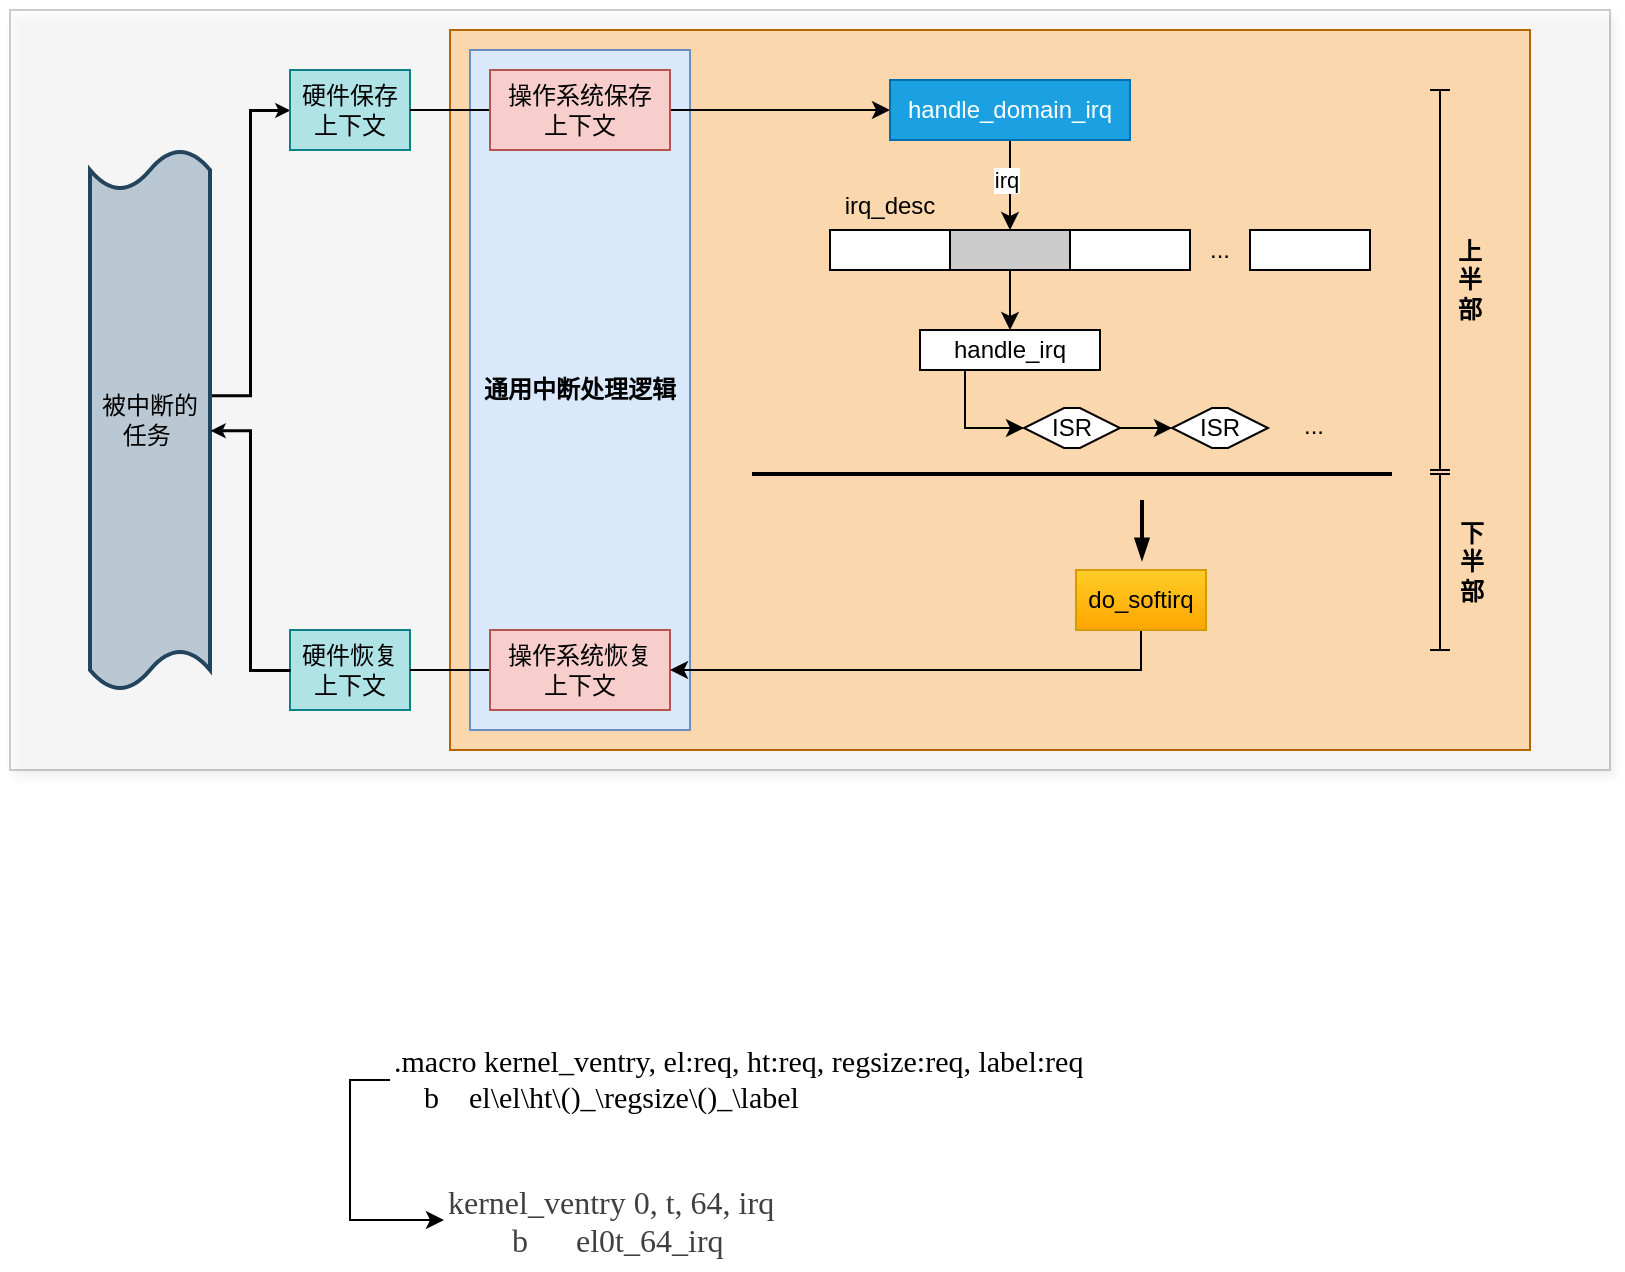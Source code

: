 <mxfile version="28.2.0" pages="2">
  <diagram name="第 1 页" id="grWxHXJj6rzBnJHJz1EA">
    <mxGraphModel dx="1839" dy="1023" grid="1" gridSize="10" guides="1" tooltips="1" connect="1" arrows="1" fold="1" page="1" pageScale="1" pageWidth="827" pageHeight="1169" math="0" shadow="0">
      <root>
        <mxCell id="0" />
        <mxCell id="1" parent="0" />
        <mxCell id="7QD5l-WdNm-53nlI8r7u-1" value="" style="rounded=0;whiteSpace=wrap;html=1;shadow=1;opacity=20;" parent="1" vertex="1">
          <mxGeometry x="7" y="90" width="800" height="380" as="geometry" />
        </mxCell>
        <mxCell id="7QD5l-WdNm-53nlI8r7u-2" value="" style="rounded=0;whiteSpace=wrap;html=1;fillColor=#fad7ac;strokeColor=#b46504;" parent="1" vertex="1">
          <mxGeometry x="227" y="100" width="540" height="360" as="geometry" />
        </mxCell>
        <mxCell id="7QD5l-WdNm-53nlI8r7u-3" style="edgeStyle=elbowEdgeStyle;rounded=0;orthogonalLoop=1;jettySize=auto;html=1;exitX=1.008;exitY=0.454;exitDx=0;exitDy=0;exitPerimeter=0;entryX=0;entryY=0.5;entryDx=0;entryDy=0;curved=0;strokeWidth=1.5;endSize=3;" parent="1" source="7QD5l-WdNm-53nlI8r7u-5" target="7QD5l-WdNm-53nlI8r7u-6" edge="1">
          <mxGeometry relative="1" as="geometry" />
        </mxCell>
        <mxCell id="7QD5l-WdNm-53nlI8r7u-5" value="被中断的任务&amp;nbsp;" style="shape=tape;whiteSpace=wrap;html=1;strokeWidth=2;size=0.074;fillColor=#bac8d3;strokeColor=#23445d;" parent="1" vertex="1">
          <mxGeometry x="47" y="160" width="60" height="270" as="geometry" />
        </mxCell>
        <mxCell id="7QD5l-WdNm-53nlI8r7u-6" value="硬件保存上下文" style="rounded=0;whiteSpace=wrap;html=1;fillColor=#b0e3e6;strokeColor=#0e8088;" parent="1" vertex="1">
          <mxGeometry x="147" y="120" width="60" height="40" as="geometry" />
        </mxCell>
        <mxCell id="7QD5l-WdNm-53nlI8r7u-7" value="硬件恢复上下文" style="rounded=0;whiteSpace=wrap;html=1;fillColor=#b0e3e6;strokeColor=#0e8088;" parent="1" vertex="1">
          <mxGeometry x="147" y="400" width="60" height="40" as="geometry" />
        </mxCell>
        <mxCell id="7QD5l-WdNm-53nlI8r7u-8" value="通用中断处理逻辑" style="rounded=0;whiteSpace=wrap;html=1;fillColor=#dae8fc;strokeColor=#6c8ebf;fontStyle=1" parent="1" vertex="1">
          <mxGeometry x="237" y="110" width="110" height="340" as="geometry" />
        </mxCell>
        <mxCell id="7QD5l-WdNm-53nlI8r7u-9" style="edgeStyle=orthogonalEdgeStyle;rounded=0;orthogonalLoop=1;jettySize=auto;html=1;exitX=1;exitY=0.5;exitDx=0;exitDy=0;entryX=0;entryY=0.5;entryDx=0;entryDy=0;endArrow=none;endFill=0;" parent="1" source="7QD5l-WdNm-53nlI8r7u-6" target="7QD5l-WdNm-53nlI8r7u-12" edge="1">
          <mxGeometry relative="1" as="geometry">
            <mxPoint x="247" y="140" as="sourcePoint" />
          </mxGeometry>
        </mxCell>
        <mxCell id="7QD5l-WdNm-53nlI8r7u-10" style="edgeStyle=orthogonalEdgeStyle;rounded=0;orthogonalLoop=1;jettySize=auto;html=1;exitX=1;exitY=0.5;exitDx=0;exitDy=0;entryX=0;entryY=0.5;entryDx=0;entryDy=0;endArrow=none;endFill=0;" parent="1" source="7QD5l-WdNm-53nlI8r7u-7" target="7QD5l-WdNm-53nlI8r7u-13" edge="1">
          <mxGeometry relative="1" as="geometry">
            <mxPoint x="247" y="420" as="sourcePoint" />
          </mxGeometry>
        </mxCell>
        <mxCell id="7QD5l-WdNm-53nlI8r7u-11" style="edgeStyle=orthogonalEdgeStyle;rounded=0;orthogonalLoop=1;jettySize=auto;html=1;exitX=1;exitY=0.5;exitDx=0;exitDy=0;entryX=0;entryY=0.5;entryDx=0;entryDy=0;" parent="1" source="7QD5l-WdNm-53nlI8r7u-12" target="7QD5l-WdNm-53nlI8r7u-30" edge="1">
          <mxGeometry relative="1" as="geometry" />
        </mxCell>
        <mxCell id="7QD5l-WdNm-53nlI8r7u-12" value="操作系统保存&lt;br&gt;上下文" style="rounded=0;whiteSpace=wrap;html=1;fillColor=#f8cecc;strokeColor=#b85450;" parent="1" vertex="1">
          <mxGeometry x="247" y="120" width="90" height="40" as="geometry" />
        </mxCell>
        <mxCell id="7QD5l-WdNm-53nlI8r7u-13" value="操作系统恢复&lt;br&gt;上下文" style="rounded=0;whiteSpace=wrap;html=1;fillColor=#f8cecc;strokeColor=#b85450;" parent="1" vertex="1">
          <mxGeometry x="247" y="400" width="90" height="40" as="geometry" />
        </mxCell>
        <mxCell id="7QD5l-WdNm-53nlI8r7u-14" style="edgeStyle=orthogonalEdgeStyle;rounded=0;orthogonalLoop=1;jettySize=auto;html=1;exitX=0.5;exitY=1;exitDx=0;exitDy=0;entryX=0.5;entryY=0;entryDx=0;entryDy=0;curved=1;" parent="1" source="7QD5l-WdNm-53nlI8r7u-30" target="7QD5l-WdNm-53nlI8r7u-17" edge="1">
          <mxGeometry relative="1" as="geometry" />
        </mxCell>
        <mxCell id="7QD5l-WdNm-53nlI8r7u-15" value="irq" style="edgeLabel;html=1;align=center;verticalAlign=middle;resizable=0;points=[];" parent="7QD5l-WdNm-53nlI8r7u-14" vertex="1" connectable="0">
          <mxGeometry x="-0.139" y="-2" relative="1" as="geometry">
            <mxPoint as="offset" />
          </mxGeometry>
        </mxCell>
        <mxCell id="7QD5l-WdNm-53nlI8r7u-16" style="edgeStyle=orthogonalEdgeStyle;rounded=0;orthogonalLoop=1;jettySize=auto;html=1;exitX=0.5;exitY=1;exitDx=0;exitDy=0;entryX=0.5;entryY=0;entryDx=0;entryDy=0;" parent="1" source="7QD5l-WdNm-53nlI8r7u-17" target="7QD5l-WdNm-53nlI8r7u-23" edge="1">
          <mxGeometry relative="1" as="geometry" />
        </mxCell>
        <mxCell id="7QD5l-WdNm-53nlI8r7u-17" value="" style="rounded=0;whiteSpace=wrap;html=1;fillColor=#CCCCCC;" parent="1" vertex="1">
          <mxGeometry x="477" y="200" width="60" height="20" as="geometry" />
        </mxCell>
        <mxCell id="7QD5l-WdNm-53nlI8r7u-18" value="" style="rounded=0;whiteSpace=wrap;html=1;" parent="1" vertex="1">
          <mxGeometry x="417" y="200" width="60" height="20" as="geometry" />
        </mxCell>
        <mxCell id="7QD5l-WdNm-53nlI8r7u-19" value="" style="rounded=0;whiteSpace=wrap;html=1;" parent="1" vertex="1">
          <mxGeometry x="627" y="200" width="60" height="20" as="geometry" />
        </mxCell>
        <mxCell id="7QD5l-WdNm-53nlI8r7u-20" value="" style="rounded=0;whiteSpace=wrap;html=1;" parent="1" vertex="1">
          <mxGeometry x="537" y="200" width="60" height="20" as="geometry" />
        </mxCell>
        <mxCell id="7QD5l-WdNm-53nlI8r7u-21" value="irq_desc" style="text;html=1;strokeColor=none;fillColor=none;align=center;verticalAlign=middle;whiteSpace=wrap;rounded=0;" parent="1" vertex="1">
          <mxGeometry x="417" y="175" width="60" height="25" as="geometry" />
        </mxCell>
        <mxCell id="7QD5l-WdNm-53nlI8r7u-22" style="edgeStyle=orthogonalEdgeStyle;rounded=0;orthogonalLoop=1;jettySize=auto;html=1;exitX=0.25;exitY=1;exitDx=0;exitDy=0;entryX=0;entryY=0.5;entryDx=0;entryDy=0;" parent="1" source="7QD5l-WdNm-53nlI8r7u-23" target="7QD5l-WdNm-53nlI8r7u-27" edge="1">
          <mxGeometry relative="1" as="geometry" />
        </mxCell>
        <mxCell id="7QD5l-WdNm-53nlI8r7u-23" value="handle_irq" style="rounded=0;whiteSpace=wrap;html=1;" parent="1" vertex="1">
          <mxGeometry x="462" y="250" width="90" height="20" as="geometry" />
        </mxCell>
        <mxCell id="7QD5l-WdNm-53nlI8r7u-24" value="..." style="rounded=0;whiteSpace=wrap;html=1;opacity=0;" parent="1" vertex="1">
          <mxGeometry x="597" y="200" width="30" height="20" as="geometry" />
        </mxCell>
        <mxCell id="7QD5l-WdNm-53nlI8r7u-25" value="ISR" style="shape=hexagon;perimeter=hexagonPerimeter2;whiteSpace=wrap;html=1;fixedSize=1;" parent="1" vertex="1">
          <mxGeometry x="588" y="289" width="48" height="20" as="geometry" />
        </mxCell>
        <mxCell id="7QD5l-WdNm-53nlI8r7u-26" style="edgeStyle=orthogonalEdgeStyle;rounded=0;orthogonalLoop=1;jettySize=auto;html=1;exitX=1;exitY=0.5;exitDx=0;exitDy=0;entryX=0;entryY=0.5;entryDx=0;entryDy=0;" parent="1" source="7QD5l-WdNm-53nlI8r7u-27" target="7QD5l-WdNm-53nlI8r7u-25" edge="1">
          <mxGeometry relative="1" as="geometry" />
        </mxCell>
        <mxCell id="7QD5l-WdNm-53nlI8r7u-27" value="ISR" style="shape=hexagon;perimeter=hexagonPerimeter2;whiteSpace=wrap;html=1;fixedSize=1;" parent="1" vertex="1">
          <mxGeometry x="514" y="289" width="48" height="20" as="geometry" />
        </mxCell>
        <mxCell id="7QD5l-WdNm-53nlI8r7u-28" style="edgeStyle=orthogonalEdgeStyle;rounded=0;orthogonalLoop=1;jettySize=auto;html=1;exitX=0.5;exitY=1;exitDx=0;exitDy=0;entryX=1;entryY=0.5;entryDx=0;entryDy=0;" parent="1" source="7QD5l-WdNm-53nlI8r7u-29" target="7QD5l-WdNm-53nlI8r7u-13" edge="1">
          <mxGeometry relative="1" as="geometry" />
        </mxCell>
        <mxCell id="7QD5l-WdNm-53nlI8r7u-29" value="do_softirq" style="rounded=0;whiteSpace=wrap;html=1;fillColor=#ffcd28;gradientColor=#ffa500;strokeColor=#d79b00;" parent="1" vertex="1">
          <mxGeometry x="540" y="370" width="65" height="30" as="geometry" />
        </mxCell>
        <mxCell id="7QD5l-WdNm-53nlI8r7u-30" value="handle_domain_irq" style="rounded=0;whiteSpace=wrap;html=1;fillColor=#1ba1e2;fontColor=#ffffff;strokeColor=#006EAF;" parent="1" vertex="1">
          <mxGeometry x="447" y="125" width="120" height="30" as="geometry" />
        </mxCell>
        <mxCell id="7QD5l-WdNm-53nlI8r7u-31" value="..." style="rounded=0;whiteSpace=wrap;html=1;opacity=0;" parent="1" vertex="1">
          <mxGeometry x="644" y="288" width="30" height="20" as="geometry" />
        </mxCell>
        <mxCell id="7QD5l-WdNm-53nlI8r7u-32" value="" style="endArrow=blockThin;html=1;rounded=0;strokeWidth=2;endFill=1;" parent="1" edge="1">
          <mxGeometry width="50" height="50" relative="1" as="geometry">
            <mxPoint x="573" y="335" as="sourcePoint" />
            <mxPoint x="573" y="365" as="targetPoint" />
          </mxGeometry>
        </mxCell>
        <mxCell id="7QD5l-WdNm-53nlI8r7u-33" value="" style="shape=crossbar;whiteSpace=wrap;html=1;rounded=1;direction=south;" parent="1" vertex="1">
          <mxGeometry x="717" y="130" width="10" height="190" as="geometry" />
        </mxCell>
        <mxCell id="7QD5l-WdNm-53nlI8r7u-34" value="" style="shape=crossbar;whiteSpace=wrap;html=1;rounded=1;direction=south;" parent="1" vertex="1">
          <mxGeometry x="717" y="322" width="10" height="88" as="geometry" />
        </mxCell>
        <mxCell id="7QD5l-WdNm-53nlI8r7u-37" value="上半部" style="text;strokeColor=none;align=center;fillColor=none;html=1;verticalAlign=middle;whiteSpace=wrap;rounded=0;fontStyle=1" parent="1" vertex="1">
          <mxGeometry x="727" y="130" width="20" height="190" as="geometry" />
        </mxCell>
        <mxCell id="7QD5l-WdNm-53nlI8r7u-38" value="下半部" style="text;strokeColor=none;align=center;fillColor=none;html=1;verticalAlign=middle;whiteSpace=wrap;rounded=0;fontStyle=1" parent="1" vertex="1">
          <mxGeometry x="728" y="322" width="20" height="88" as="geometry" />
        </mxCell>
        <mxCell id="7QD5l-WdNm-53nlI8r7u-40" value="" style="endArrow=none;html=1;strokeWidth=2;rounded=0;" parent="1" edge="1">
          <mxGeometry width="50" height="50" relative="1" as="geometry">
            <mxPoint x="378" y="322" as="sourcePoint" />
            <mxPoint x="698" y="322" as="targetPoint" />
          </mxGeometry>
        </mxCell>
        <mxCell id="7QD5l-WdNm-53nlI8r7u-41" style="edgeStyle=orthogonalEdgeStyle;rounded=0;orthogonalLoop=1;jettySize=auto;html=1;exitX=0;exitY=0.5;exitDx=0;exitDy=0;entryX=0.125;entryY=0.553;entryDx=0;entryDy=0;entryPerimeter=0;strokeWidth=1.5;endSize=3;" parent="1" source="7QD5l-WdNm-53nlI8r7u-7" target="7QD5l-WdNm-53nlI8r7u-1" edge="1">
          <mxGeometry relative="1" as="geometry">
            <Array as="points">
              <mxPoint x="127" y="420" />
              <mxPoint x="127" y="300" />
            </Array>
          </mxGeometry>
        </mxCell>
        <mxCell id="wlHlYkWtf-oGAc-5vOxJ-6" style="edgeStyle=orthogonalEdgeStyle;rounded=0;orthogonalLoop=1;jettySize=auto;html=1;entryX=0;entryY=0.5;entryDx=0;entryDy=0;exitX=0;exitY=0.5;exitDx=0;exitDy=0;fontFamily=Times New Roman;" edge="1" parent="1" source="wlHlYkWtf-oGAc-5vOxJ-2" target="wlHlYkWtf-oGAc-5vOxJ-5">
          <mxGeometry relative="1" as="geometry" />
        </mxCell>
        <mxCell id="wlHlYkWtf-oGAc-5vOxJ-2" value=".macro kernel_ventry, el:req, ht:req, regsize:req, label:req&#xa;    b    el\el\ht\()_\regsize\()_\label" style="text;whiteSpace=wrap;fontSize=15;fontFamily=Times New Roman;" vertex="1" parent="1">
          <mxGeometry x="197" y="600" width="393" height="50" as="geometry" />
        </mxCell>
        <mxCell id="wlHlYkWtf-oGAc-5vOxJ-5" value="&lt;span style=&quot;color: rgba(0, 0, 0, 0.75); font-size: 16px; font-style: normal; font-variant-ligatures: no-common-ligatures; font-variant-caps: normal; font-weight: 400; letter-spacing: normal; orphans: 2; text-align: left; text-indent: 0px; text-transform: none; widows: 2; word-spacing: 0px; -webkit-text-stroke-width: 0px; white-space: normal; background-color: rgb(255, 255, 255); text-decoration-thickness: initial; text-decoration-style: initial; text-decoration-color: initial; float: none; display: inline !important;&quot;&gt;kernel_ventry 0, t, 64, irq&lt;/span&gt;&lt;div&gt;&lt;span style=&quot;color: rgba(0, 0, 0, 0.75); font-size: 16px; font-style: normal; font-variant-ligatures: no-common-ligatures; font-variant-caps: normal; font-weight: 400; letter-spacing: normal; orphans: 2; text-align: left; text-indent: 0px; text-transform: none; widows: 2; word-spacing: 0px; -webkit-text-stroke-width: 0px; white-space: normal; background-color: rgb(255, 255, 255); text-decoration-thickness: initial; text-decoration-style: initial; text-decoration-color: initial; float: none; display: inline !important;&quot;&gt;&lt;span style=&quot;white-space: pre;&quot;&gt;&#x9;&lt;/span&gt;&lt;/span&gt;&lt;span style=&quot;background-color: rgb(255, 255, 255); color: rgba(0, 0, 0, 0.75); font-size: 16px; font-variant-ligatures: no-common-ligatures;&quot;&gt;b&lt;span style=&quot;white-space: pre;&quot;&gt;&#x9;&lt;/span&gt;el0t_64_irq&lt;/span&gt;&lt;/div&gt;" style="text;whiteSpace=wrap;html=1;fontFamily=Times New Roman;" vertex="1" parent="1">
          <mxGeometry x="224" y="670" width="380" height="50" as="geometry" />
        </mxCell>
      </root>
    </mxGraphModel>
  </diagram>
  <diagram id="CWTKj-ijk-KN9Bv5cZnX" name="第 2 页">
    <mxGraphModel dx="935" dy="1018" grid="1" gridSize="10" guides="1" tooltips="1" connect="1" arrows="1" fold="1" page="1" pageScale="1" pageWidth="827" pageHeight="1169" math="0" shadow="0">
      <root>
        <mxCell id="0" />
        <mxCell id="1" parent="0" />
        <mxCell id="B-31jDNrfWkwfGe8eJNK-24" value="" style="rounded=0;whiteSpace=wrap;html=1;" vertex="1" parent="1">
          <mxGeometry x="90" y="150" width="620" height="340" as="geometry" />
        </mxCell>
        <mxCell id="B-31jDNrfWkwfGe8eJNK-25" value="udevd移除设备处理" style="rounded=1;whiteSpace=wrap;html=1;" vertex="1" parent="1">
          <mxGeometry x="250" y="180" width="160" height="40" as="geometry" />
        </mxCell>
        <mxCell id="B-31jDNrfWkwfGe8eJNK-26" value="udevd根据rules规则加载内核驱动模块" style="rounded=1;whiteSpace=wrap;html=1;" vertex="1" parent="1">
          <mxGeometry x="490" y="270" width="165" height="40" as="geometry" />
        </mxCell>
        <mxCell id="B-31jDNrfWkwfGe8eJNK-27" style="edgeStyle=orthogonalEdgeStyle;rounded=0;orthogonalLoop=1;jettySize=auto;html=1;exitX=0.5;exitY=0;exitDx=0;exitDy=0;exitPerimeter=0;entryX=0.5;entryY=1;entryDx=0;entryDy=0;" edge="1" parent="1" source="B-31jDNrfWkwfGe8eJNK-31" target="B-31jDNrfWkwfGe8eJNK-25">
          <mxGeometry relative="1" as="geometry">
            <mxPoint x="416.5" y="290" as="sourcePoint" />
            <mxPoint x="530" y="290" as="targetPoint" />
          </mxGeometry>
        </mxCell>
        <mxCell id="B-31jDNrfWkwfGe8eJNK-28" value="删除设备类型" style="edgeLabel;html=1;align=center;verticalAlign=middle;resizable=0;points=[];" vertex="1" connectable="0" parent="B-31jDNrfWkwfGe8eJNK-27">
          <mxGeometry x="-0.457" relative="1" as="geometry">
            <mxPoint y="-9" as="offset" />
          </mxGeometry>
        </mxCell>
        <mxCell id="B-31jDNrfWkwfGe8eJNK-29" style="edgeStyle=orthogonalEdgeStyle;rounded=0;orthogonalLoop=1;jettySize=auto;html=1;exitX=1;exitY=0.5;exitDx=0;exitDy=0;exitPerimeter=0;entryX=0;entryY=0.5;entryDx=0;entryDy=0;" edge="1" parent="1" source="B-31jDNrfWkwfGe8eJNK-31" target="B-31jDNrfWkwfGe8eJNK-26">
          <mxGeometry relative="1" as="geometry" />
        </mxCell>
        <mxCell id="B-31jDNrfWkwfGe8eJNK-30" value="添加设备类型" style="edgeLabel;html=1;align=center;verticalAlign=middle;resizable=0;points=[];" vertex="1" connectable="0" parent="B-31jDNrfWkwfGe8eJNK-29">
          <mxGeometry x="-0.372" y="2" relative="1" as="geometry">
            <mxPoint x="17" y="2" as="offset" />
          </mxGeometry>
        </mxCell>
        <mxCell id="B-31jDNrfWkwfGe8eJNK-31" value="udevd解析uevent" style="strokeWidth=2;html=1;shape=mxgraph.flowchart.decision;whiteSpace=wrap;" vertex="1" parent="1">
          <mxGeometry x="268" y="260" width="124" height="60" as="geometry" />
        </mxCell>
        <mxCell id="B-31jDNrfWkwfGe8eJNK-32" value="" style="endArrow=none;dashed=1;html=1;rounded=0;" edge="1" parent="1">
          <mxGeometry width="50" height="50" relative="1" as="geometry">
            <mxPoint x="120" y="400" as="sourcePoint" />
            <mxPoint x="680" y="400" as="targetPoint" />
          </mxGeometry>
        </mxCell>
        <mxCell id="B-31jDNrfWkwfGe8eJNK-33" value="udevd从kernel收到&lt;br style=&quot;border-color: var(--border-color);&quot;&gt;一个设备的uevent" style="rounded=1;whiteSpace=wrap;html=1;" vertex="1" parent="1">
          <mxGeometry x="250" y="340" width="160" height="40" as="geometry" />
        </mxCell>
        <mxCell id="B-31jDNrfWkwfGe8eJNK-34" style="edgeStyle=orthogonalEdgeStyle;rounded=0;orthogonalLoop=1;jettySize=auto;html=1;entryX=0.5;entryY=1;entryDx=0;entryDy=0;" edge="1" parent="1" source="B-31jDNrfWkwfGe8eJNK-36" target="B-31jDNrfWkwfGe8eJNK-33">
          <mxGeometry relative="1" as="geometry" />
        </mxCell>
        <mxCell id="B-31jDNrfWkwfGe8eJNK-35" value="netlink" style="edgeLabel;html=1;align=center;verticalAlign=middle;resizable=0;points=[];" vertex="1" connectable="0" parent="B-31jDNrfWkwfGe8eJNK-34">
          <mxGeometry y="3" relative="1" as="geometry">
            <mxPoint as="offset" />
          </mxGeometry>
        </mxCell>
        <mxCell id="B-31jDNrfWkwfGe8eJNK-36" value="内核扫描设备，向用户空间发送uevent事件" style="rounded=1;whiteSpace=wrap;html=1;" vertex="1" parent="1">
          <mxGeometry x="250" y="420" width="160" height="40" as="geometry" />
        </mxCell>
        <mxCell id="B-31jDNrfWkwfGe8eJNK-37" style="edgeStyle=orthogonalEdgeStyle;rounded=0;orthogonalLoop=1;jettySize=auto;html=1;exitX=0.5;exitY=0;exitDx=0;exitDy=0;entryX=0.5;entryY=1;entryDx=0;entryDy=0;entryPerimeter=0;" edge="1" parent="1" source="B-31jDNrfWkwfGe8eJNK-33" target="B-31jDNrfWkwfGe8eJNK-31">
          <mxGeometry relative="1" as="geometry" />
        </mxCell>
        <mxCell id="B-31jDNrfWkwfGe8eJNK-38" value="内核空间" style="text;html=1;align=center;verticalAlign=middle;resizable=0;points=[];autosize=1;strokeColor=none;fillColor=none;" vertex="1" parent="1">
          <mxGeometry x="120" y="400" width="70" height="30" as="geometry" />
        </mxCell>
        <mxCell id="B-31jDNrfWkwfGe8eJNK-39" value="用户空间" style="text;html=1;align=center;verticalAlign=middle;resizable=0;points=[];autosize=1;strokeColor=none;fillColor=none;" vertex="1" parent="1">
          <mxGeometry x="120" y="370" width="70" height="30" as="geometry" />
        </mxCell>
      </root>
    </mxGraphModel>
  </diagram>
</mxfile>
